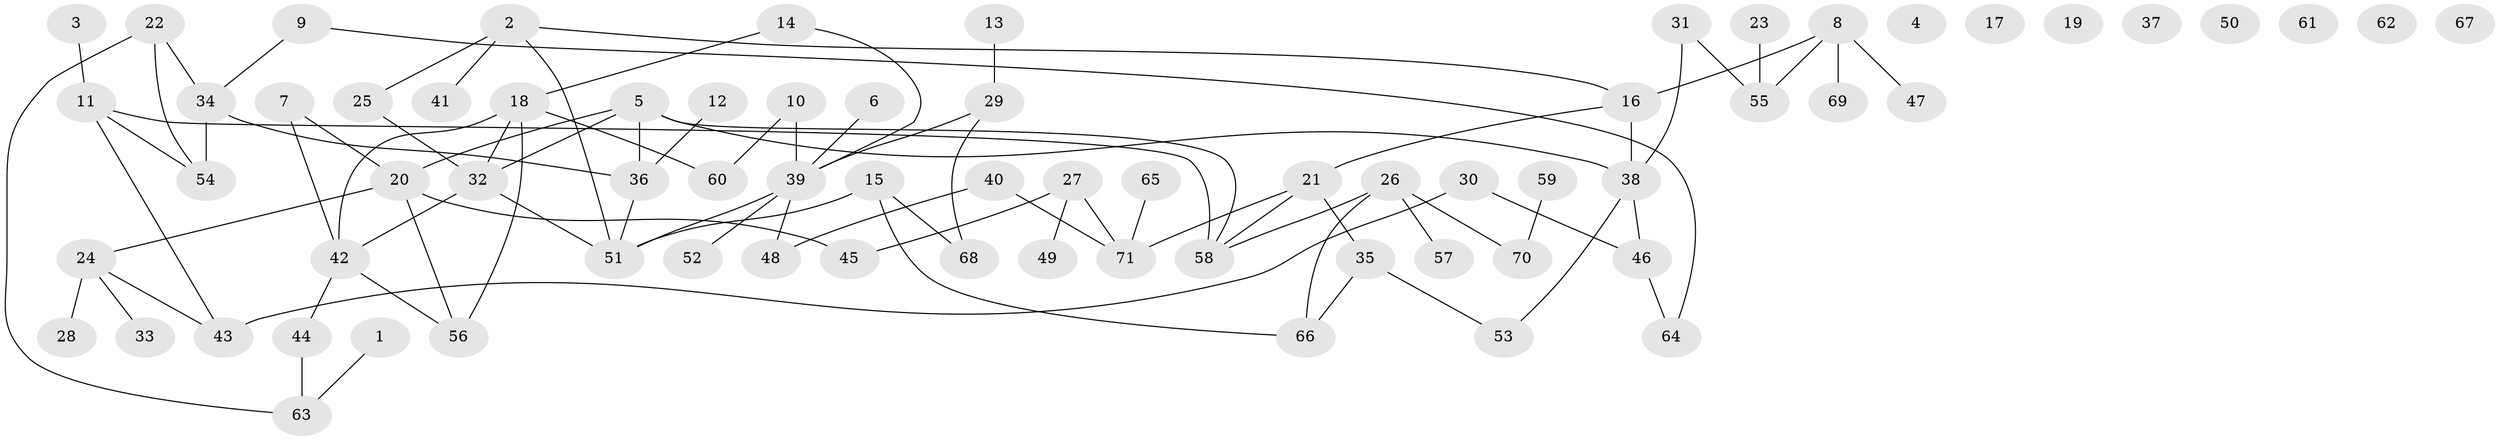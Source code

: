 // coarse degree distribution, {1: 0.24489795918367346, 0: 0.16326530612244897, 2: 0.2857142857142857, 4: 0.12244897959183673, 3: 0.061224489795918366, 5: 0.061224489795918366, 8: 0.04081632653061224, 6: 0.02040816326530612}
// Generated by graph-tools (version 1.1) at 2025/44/03/04/25 21:44:08]
// undirected, 71 vertices, 85 edges
graph export_dot {
graph [start="1"]
  node [color=gray90,style=filled];
  1;
  2;
  3;
  4;
  5;
  6;
  7;
  8;
  9;
  10;
  11;
  12;
  13;
  14;
  15;
  16;
  17;
  18;
  19;
  20;
  21;
  22;
  23;
  24;
  25;
  26;
  27;
  28;
  29;
  30;
  31;
  32;
  33;
  34;
  35;
  36;
  37;
  38;
  39;
  40;
  41;
  42;
  43;
  44;
  45;
  46;
  47;
  48;
  49;
  50;
  51;
  52;
  53;
  54;
  55;
  56;
  57;
  58;
  59;
  60;
  61;
  62;
  63;
  64;
  65;
  66;
  67;
  68;
  69;
  70;
  71;
  1 -- 63;
  2 -- 16;
  2 -- 25;
  2 -- 41;
  2 -- 51;
  3 -- 11;
  5 -- 20;
  5 -- 32;
  5 -- 36;
  5 -- 38;
  5 -- 58;
  6 -- 39;
  7 -- 20;
  7 -- 42;
  8 -- 16;
  8 -- 47;
  8 -- 55;
  8 -- 69;
  9 -- 34;
  9 -- 64;
  10 -- 39;
  10 -- 60;
  11 -- 43;
  11 -- 54;
  11 -- 58;
  12 -- 36;
  13 -- 29;
  14 -- 18;
  14 -- 39;
  15 -- 51;
  15 -- 66;
  15 -- 68;
  16 -- 21;
  16 -- 38;
  18 -- 32;
  18 -- 42;
  18 -- 56;
  18 -- 60;
  20 -- 24;
  20 -- 45;
  20 -- 56;
  21 -- 35;
  21 -- 58;
  21 -- 71;
  22 -- 34;
  22 -- 54;
  22 -- 63;
  23 -- 55;
  24 -- 28;
  24 -- 33;
  24 -- 43;
  25 -- 32;
  26 -- 57;
  26 -- 58;
  26 -- 66;
  26 -- 70;
  27 -- 45;
  27 -- 49;
  27 -- 71;
  29 -- 39;
  29 -- 68;
  30 -- 43;
  30 -- 46;
  31 -- 38;
  31 -- 55;
  32 -- 42;
  32 -- 51;
  34 -- 36;
  34 -- 54;
  35 -- 53;
  35 -- 66;
  36 -- 51;
  38 -- 46;
  38 -- 53;
  39 -- 48;
  39 -- 51;
  39 -- 52;
  40 -- 48;
  40 -- 71;
  42 -- 44;
  42 -- 56;
  44 -- 63;
  46 -- 64;
  59 -- 70;
  65 -- 71;
}
